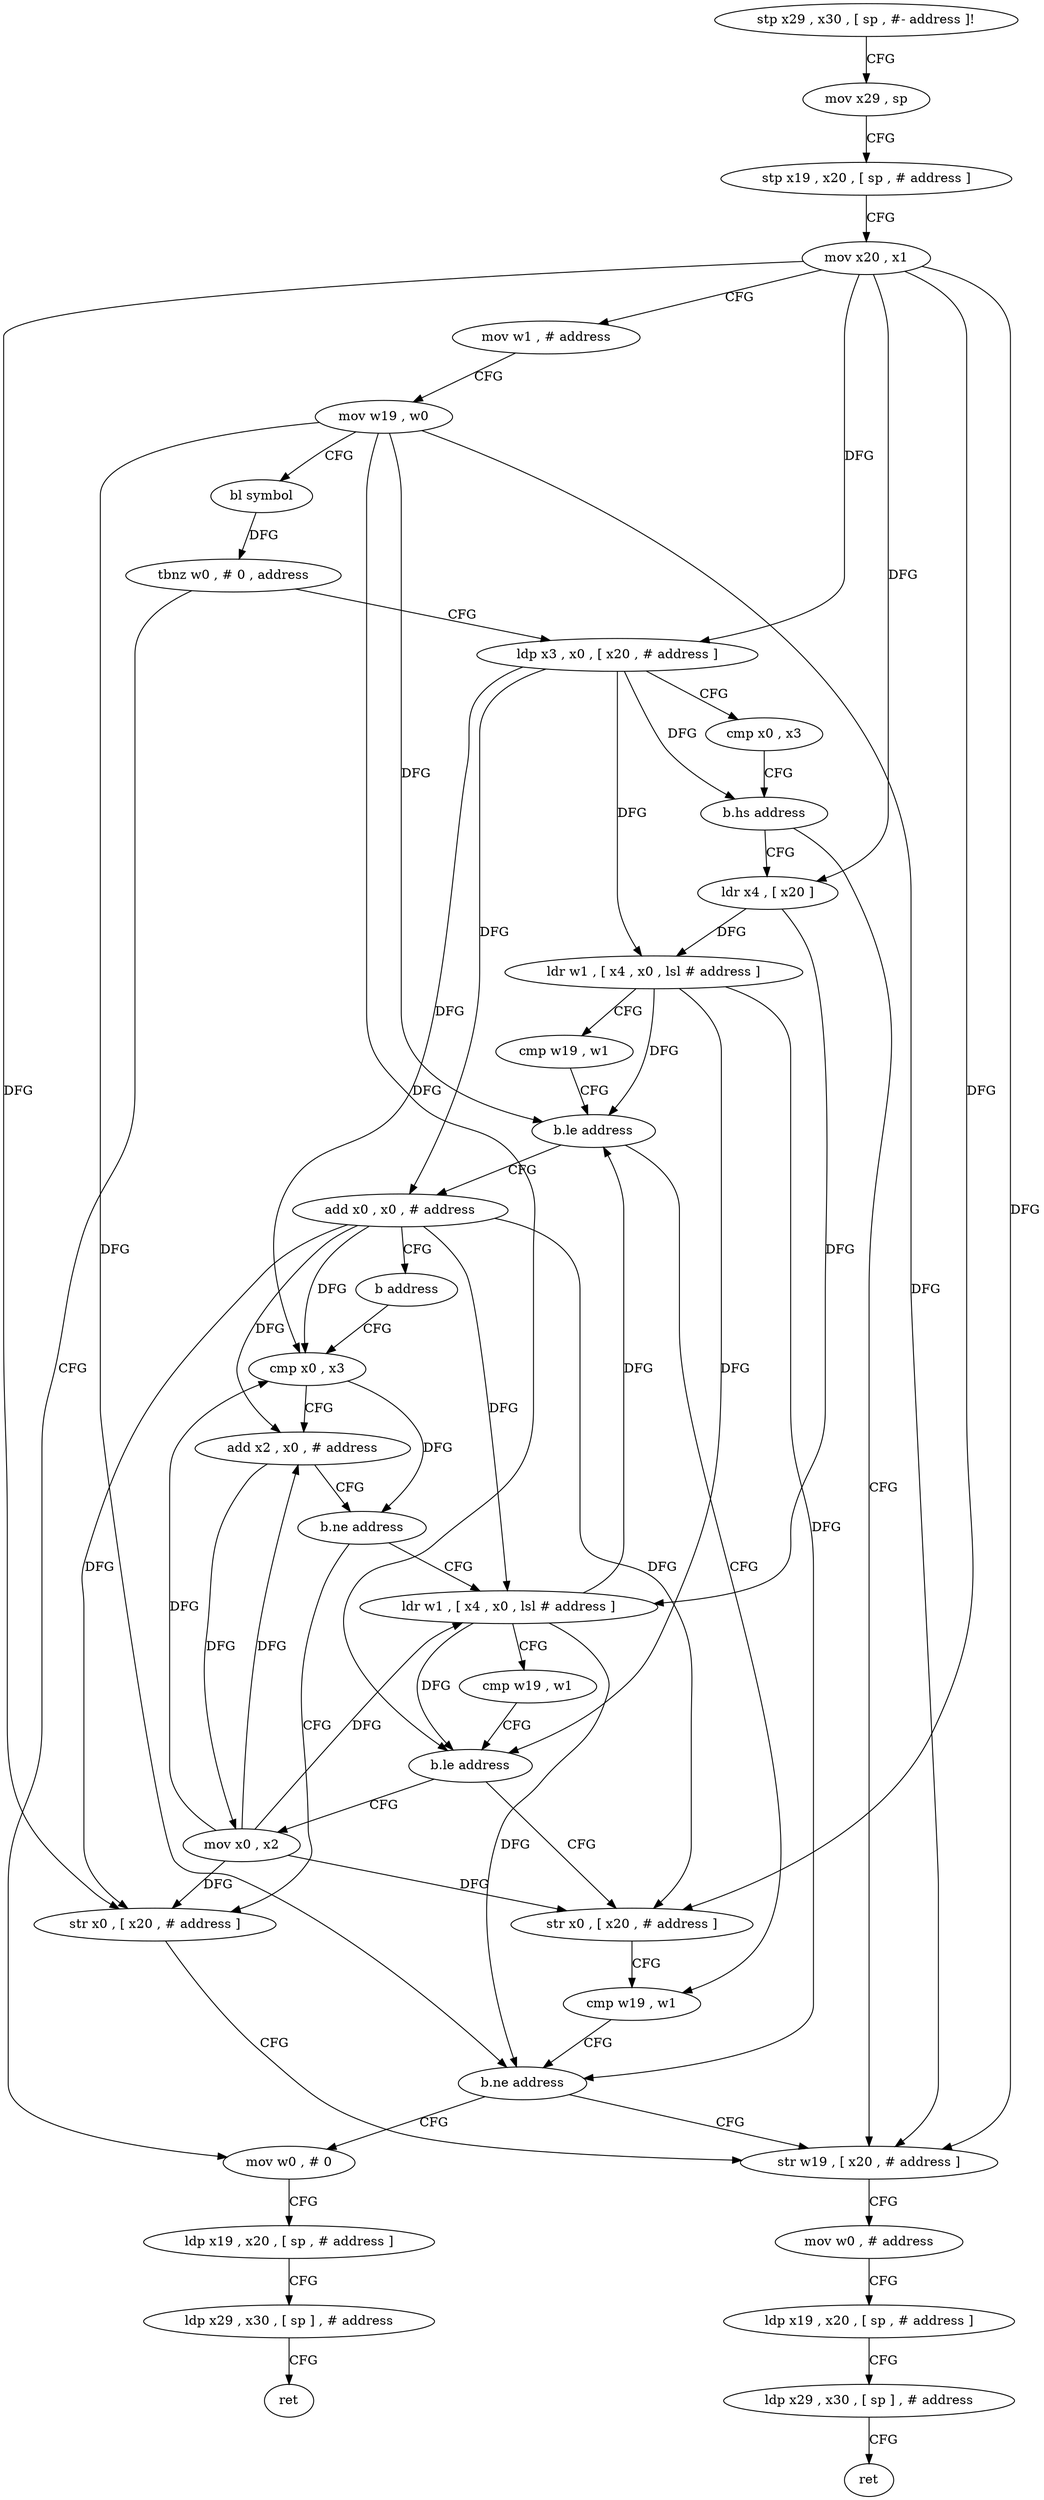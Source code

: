 digraph "func" {
"4264464" [label = "stp x29 , x30 , [ sp , #- address ]!" ]
"4264468" [label = "mov x29 , sp" ]
"4264472" [label = "stp x19 , x20 , [ sp , # address ]" ]
"4264476" [label = "mov x20 , x1" ]
"4264480" [label = "mov w1 , # address" ]
"4264484" [label = "mov w19 , w0" ]
"4264488" [label = "bl symbol" ]
"4264492" [label = "tbnz w0 , # 0 , address" ]
"4264604" [label = "mov w0 , # 0" ]
"4264496" [label = "ldp x3 , x0 , [ x20 , # address ]" ]
"4264608" [label = "ldp x19 , x20 , [ sp , # address ]" ]
"4264612" [label = "ldp x29 , x30 , [ sp ] , # address" ]
"4264616" [label = "ret" ]
"4264500" [label = "cmp x0 , x3" ]
"4264504" [label = "b.hs address" ]
"4264568" [label = "str w19 , [ x20 , # address ]" ]
"4264508" [label = "ldr x4 , [ x20 ]" ]
"4264572" [label = "mov w0 , # address" ]
"4264576" [label = "ldp x19 , x20 , [ sp , # address ]" ]
"4264580" [label = "ldp x29 , x30 , [ sp ] , # address" ]
"4264584" [label = "ret" ]
"4264512" [label = "ldr w1 , [ x4 , x0 , lsl # address ]" ]
"4264516" [label = "cmp w19 , w1" ]
"4264520" [label = "b.le address" ]
"4264596" [label = "cmp w19 , w1" ]
"4264524" [label = "add x0 , x0 , # address" ]
"4264600" [label = "b.ne address" ]
"4264528" [label = "b address" ]
"4264552" [label = "cmp x0 , x3" ]
"4264556" [label = "add x2 , x0 , # address" ]
"4264560" [label = "b.ne address" ]
"4264536" [label = "ldr w1 , [ x4 , x0 , lsl # address ]" ]
"4264564" [label = "str x0 , [ x20 , # address ]" ]
"4264540" [label = "cmp w19 , w1" ]
"4264544" [label = "b.le address" ]
"4264592" [label = "str x0 , [ x20 , # address ]" ]
"4264548" [label = "mov x0 , x2" ]
"4264464" -> "4264468" [ label = "CFG" ]
"4264468" -> "4264472" [ label = "CFG" ]
"4264472" -> "4264476" [ label = "CFG" ]
"4264476" -> "4264480" [ label = "CFG" ]
"4264476" -> "4264496" [ label = "DFG" ]
"4264476" -> "4264568" [ label = "DFG" ]
"4264476" -> "4264508" [ label = "DFG" ]
"4264476" -> "4264564" [ label = "DFG" ]
"4264476" -> "4264592" [ label = "DFG" ]
"4264480" -> "4264484" [ label = "CFG" ]
"4264484" -> "4264488" [ label = "CFG" ]
"4264484" -> "4264568" [ label = "DFG" ]
"4264484" -> "4264520" [ label = "DFG" ]
"4264484" -> "4264600" [ label = "DFG" ]
"4264484" -> "4264544" [ label = "DFG" ]
"4264488" -> "4264492" [ label = "DFG" ]
"4264492" -> "4264604" [ label = "CFG" ]
"4264492" -> "4264496" [ label = "CFG" ]
"4264604" -> "4264608" [ label = "CFG" ]
"4264496" -> "4264500" [ label = "CFG" ]
"4264496" -> "4264504" [ label = "DFG" ]
"4264496" -> "4264552" [ label = "DFG" ]
"4264496" -> "4264512" [ label = "DFG" ]
"4264496" -> "4264524" [ label = "DFG" ]
"4264608" -> "4264612" [ label = "CFG" ]
"4264612" -> "4264616" [ label = "CFG" ]
"4264500" -> "4264504" [ label = "CFG" ]
"4264504" -> "4264568" [ label = "CFG" ]
"4264504" -> "4264508" [ label = "CFG" ]
"4264568" -> "4264572" [ label = "CFG" ]
"4264508" -> "4264512" [ label = "DFG" ]
"4264508" -> "4264536" [ label = "DFG" ]
"4264572" -> "4264576" [ label = "CFG" ]
"4264576" -> "4264580" [ label = "CFG" ]
"4264580" -> "4264584" [ label = "CFG" ]
"4264512" -> "4264516" [ label = "CFG" ]
"4264512" -> "4264520" [ label = "DFG" ]
"4264512" -> "4264600" [ label = "DFG" ]
"4264512" -> "4264544" [ label = "DFG" ]
"4264516" -> "4264520" [ label = "CFG" ]
"4264520" -> "4264596" [ label = "CFG" ]
"4264520" -> "4264524" [ label = "CFG" ]
"4264596" -> "4264600" [ label = "CFG" ]
"4264524" -> "4264528" [ label = "CFG" ]
"4264524" -> "4264552" [ label = "DFG" ]
"4264524" -> "4264556" [ label = "DFG" ]
"4264524" -> "4264536" [ label = "DFG" ]
"4264524" -> "4264564" [ label = "DFG" ]
"4264524" -> "4264592" [ label = "DFG" ]
"4264600" -> "4264568" [ label = "CFG" ]
"4264600" -> "4264604" [ label = "CFG" ]
"4264528" -> "4264552" [ label = "CFG" ]
"4264552" -> "4264556" [ label = "CFG" ]
"4264552" -> "4264560" [ label = "DFG" ]
"4264556" -> "4264560" [ label = "CFG" ]
"4264556" -> "4264548" [ label = "DFG" ]
"4264560" -> "4264536" [ label = "CFG" ]
"4264560" -> "4264564" [ label = "CFG" ]
"4264536" -> "4264540" [ label = "CFG" ]
"4264536" -> "4264520" [ label = "DFG" ]
"4264536" -> "4264600" [ label = "DFG" ]
"4264536" -> "4264544" [ label = "DFG" ]
"4264564" -> "4264568" [ label = "CFG" ]
"4264540" -> "4264544" [ label = "CFG" ]
"4264544" -> "4264592" [ label = "CFG" ]
"4264544" -> "4264548" [ label = "CFG" ]
"4264592" -> "4264596" [ label = "CFG" ]
"4264548" -> "4264552" [ label = "DFG" ]
"4264548" -> "4264556" [ label = "DFG" ]
"4264548" -> "4264536" [ label = "DFG" ]
"4264548" -> "4264564" [ label = "DFG" ]
"4264548" -> "4264592" [ label = "DFG" ]
}
